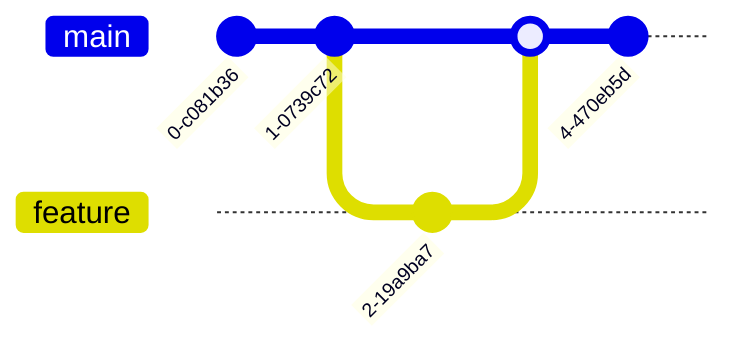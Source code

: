gitGraph
    commit
    commit
    branch feature
    commit
    checkout main
    merge feature
    commit
